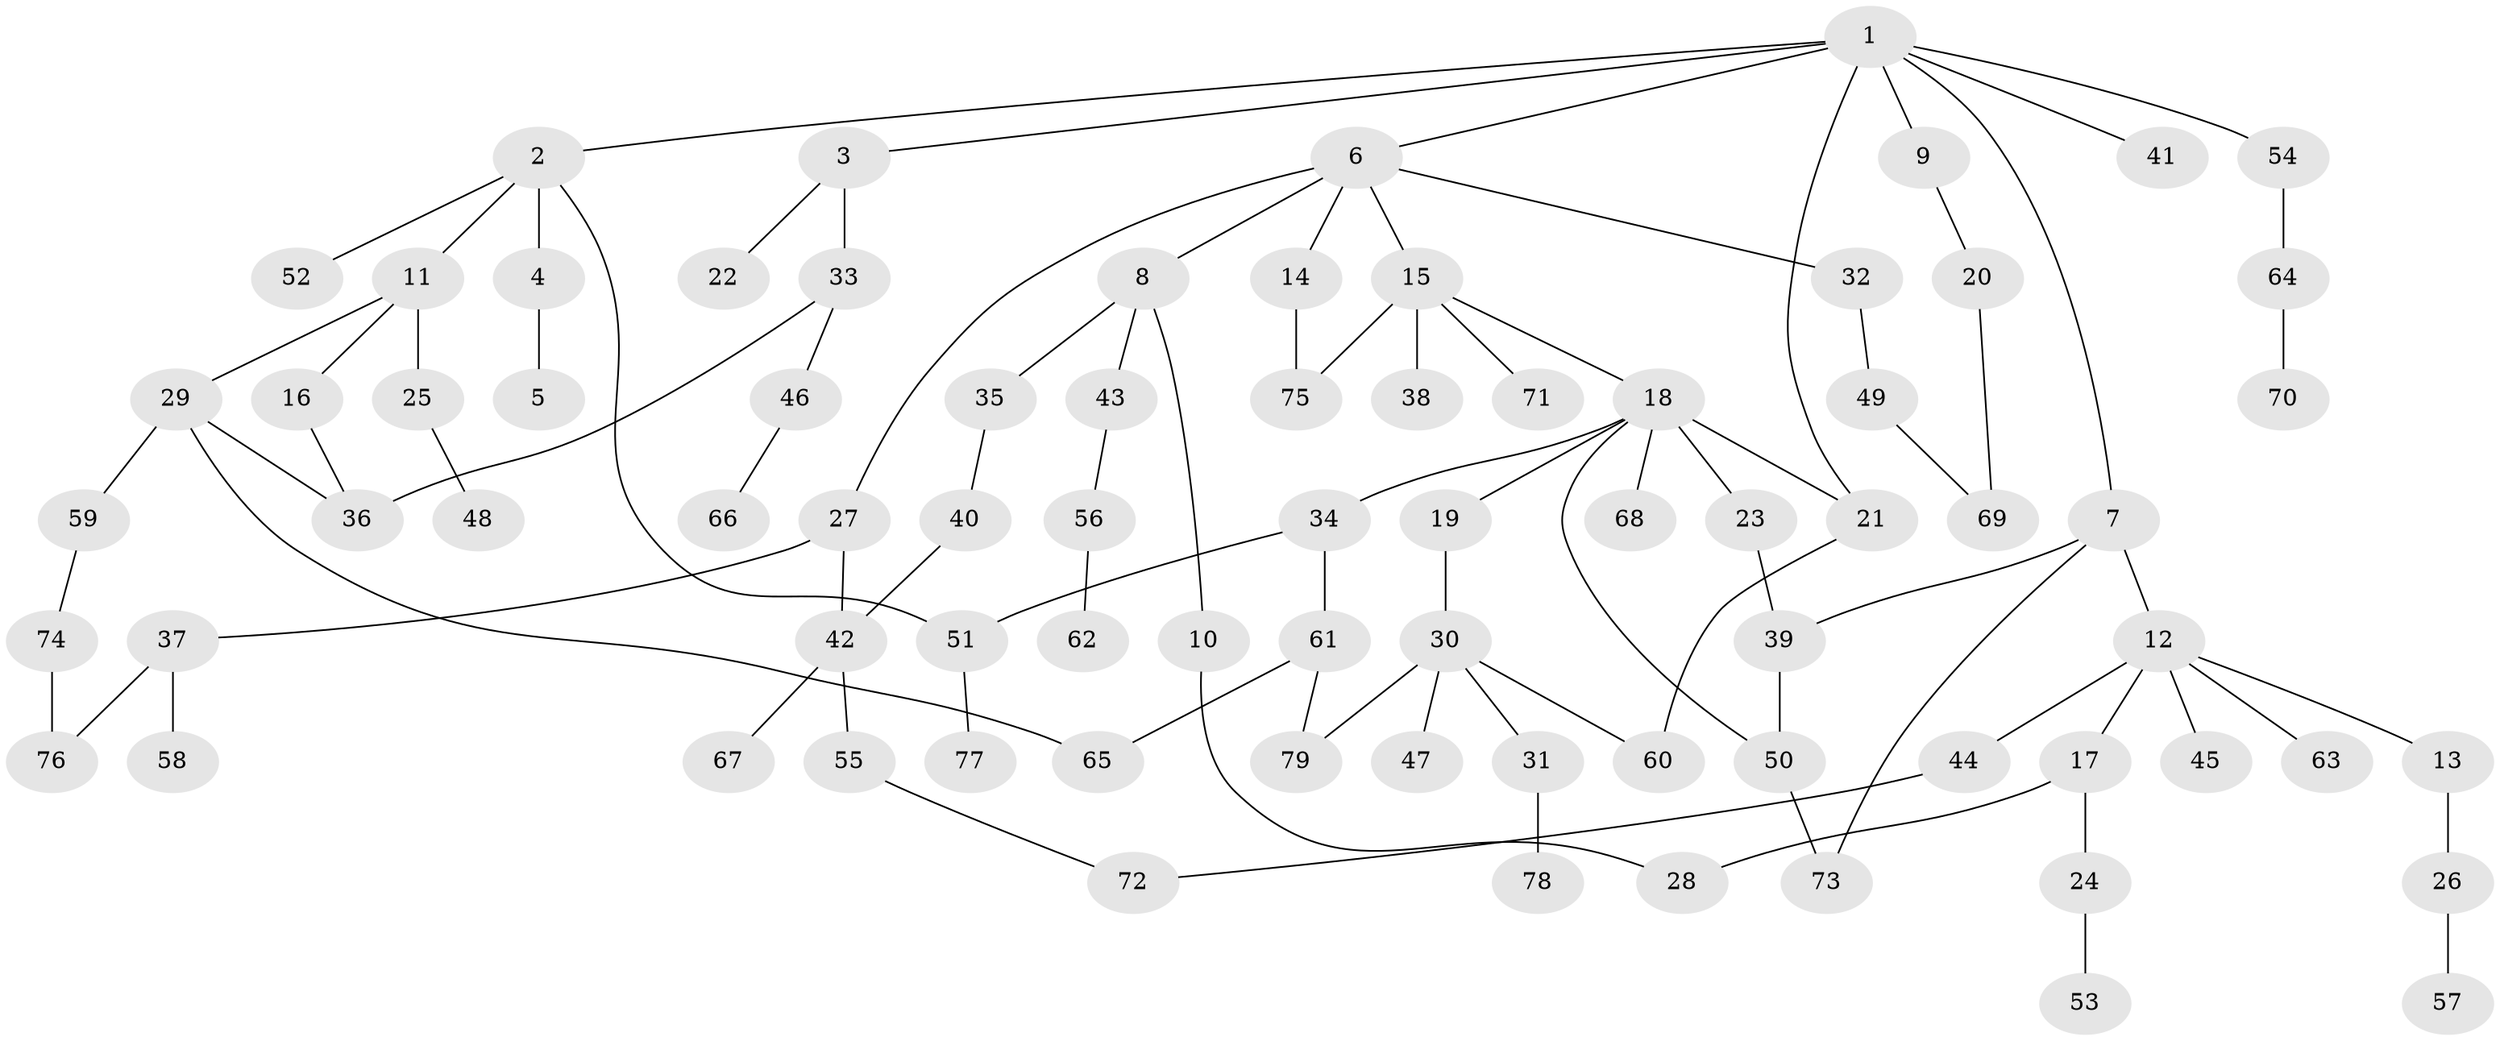 // original degree distribution, {8: 0.015267175572519083, 5: 0.03816793893129771, 3: 0.19083969465648856, 1: 0.35877862595419846, 6: 0.022900763358778626, 7: 0.007633587786259542, 2: 0.33587786259541985, 4: 0.030534351145038167}
// Generated by graph-tools (version 1.1) at 2025/49/03/04/25 22:49:12]
// undirected, 79 vertices, 94 edges
graph export_dot {
  node [color=gray90,style=filled];
  1;
  2;
  3;
  4;
  5;
  6;
  7;
  8;
  9;
  10;
  11;
  12;
  13;
  14;
  15;
  16;
  17;
  18;
  19;
  20;
  21;
  22;
  23;
  24;
  25;
  26;
  27;
  28;
  29;
  30;
  31;
  32;
  33;
  34;
  35;
  36;
  37;
  38;
  39;
  40;
  41;
  42;
  43;
  44;
  45;
  46;
  47;
  48;
  49;
  50;
  51;
  52;
  53;
  54;
  55;
  56;
  57;
  58;
  59;
  60;
  61;
  62;
  63;
  64;
  65;
  66;
  67;
  68;
  69;
  70;
  71;
  72;
  73;
  74;
  75;
  76;
  77;
  78;
  79;
  1 -- 2 [weight=1.0];
  1 -- 3 [weight=1.0];
  1 -- 6 [weight=1.0];
  1 -- 7 [weight=1.0];
  1 -- 9 [weight=1.0];
  1 -- 21 [weight=1.0];
  1 -- 41 [weight=1.0];
  1 -- 54 [weight=1.0];
  2 -- 4 [weight=1.0];
  2 -- 11 [weight=1.0];
  2 -- 51 [weight=1.0];
  2 -- 52 [weight=1.0];
  3 -- 22 [weight=1.0];
  3 -- 33 [weight=1.0];
  4 -- 5 [weight=1.0];
  6 -- 8 [weight=1.0];
  6 -- 14 [weight=1.0];
  6 -- 15 [weight=1.0];
  6 -- 27 [weight=1.0];
  6 -- 32 [weight=1.0];
  7 -- 12 [weight=1.0];
  7 -- 39 [weight=1.0];
  7 -- 73 [weight=1.0];
  8 -- 10 [weight=1.0];
  8 -- 35 [weight=1.0];
  8 -- 43 [weight=1.0];
  9 -- 20 [weight=1.0];
  10 -- 28 [weight=1.0];
  11 -- 16 [weight=1.0];
  11 -- 25 [weight=1.0];
  11 -- 29 [weight=1.0];
  12 -- 13 [weight=1.0];
  12 -- 17 [weight=1.0];
  12 -- 44 [weight=1.0];
  12 -- 45 [weight=1.0];
  12 -- 63 [weight=1.0];
  13 -- 26 [weight=1.0];
  14 -- 75 [weight=1.0];
  15 -- 18 [weight=1.0];
  15 -- 38 [weight=1.0];
  15 -- 71 [weight=1.0];
  15 -- 75 [weight=1.0];
  16 -- 36 [weight=1.0];
  17 -- 24 [weight=1.0];
  17 -- 28 [weight=1.0];
  18 -- 19 [weight=1.0];
  18 -- 21 [weight=1.0];
  18 -- 23 [weight=1.0];
  18 -- 34 [weight=1.0];
  18 -- 50 [weight=1.0];
  18 -- 68 [weight=1.0];
  19 -- 30 [weight=1.0];
  20 -- 69 [weight=1.0];
  21 -- 60 [weight=1.0];
  23 -- 39 [weight=1.0];
  24 -- 53 [weight=1.0];
  25 -- 48 [weight=1.0];
  26 -- 57 [weight=1.0];
  27 -- 37 [weight=1.0];
  27 -- 42 [weight=1.0];
  29 -- 36 [weight=1.0];
  29 -- 59 [weight=1.0];
  29 -- 65 [weight=1.0];
  30 -- 31 [weight=1.0];
  30 -- 47 [weight=1.0];
  30 -- 60 [weight=1.0];
  30 -- 79 [weight=1.0];
  31 -- 78 [weight=1.0];
  32 -- 49 [weight=1.0];
  33 -- 36 [weight=1.0];
  33 -- 46 [weight=1.0];
  34 -- 51 [weight=1.0];
  34 -- 61 [weight=1.0];
  35 -- 40 [weight=1.0];
  37 -- 58 [weight=1.0];
  37 -- 76 [weight=1.0];
  39 -- 50 [weight=1.0];
  40 -- 42 [weight=2.0];
  42 -- 55 [weight=1.0];
  42 -- 67 [weight=1.0];
  43 -- 56 [weight=1.0];
  44 -- 72 [weight=1.0];
  46 -- 66 [weight=1.0];
  49 -- 69 [weight=1.0];
  50 -- 73 [weight=1.0];
  51 -- 77 [weight=1.0];
  54 -- 64 [weight=1.0];
  55 -- 72 [weight=1.0];
  56 -- 62 [weight=1.0];
  59 -- 74 [weight=1.0];
  61 -- 65 [weight=1.0];
  61 -- 79 [weight=1.0];
  64 -- 70 [weight=1.0];
  74 -- 76 [weight=1.0];
}
